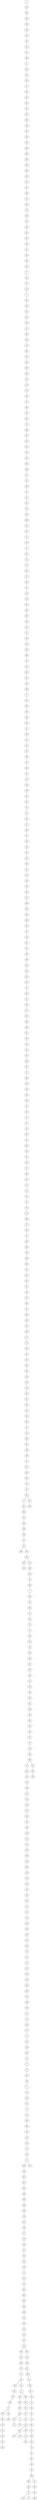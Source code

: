 strict graph G {
1;
418;
234;
198;
166;
320;
392;
89;
216;
151;
490;
6;
130;
153;
229;
41;
406;
197;
381;
36;
219;
285;
126;
207;
248;
250;
498;
280;
359;
385;
390;
319;
147;
60;
489;
145;
258;
175;
259;
223;
200;
391;
301;
213;
61;
434;
356;
222;
17;
315;
127;
154;
3;
86;
479;
241;
210;
206;
19;
295;
478;
276;
463;
203;
194;
333;
204;
273;
146;
118;
230;
85;
465;
265;
450;
78;
408;
137;
433;
260;
245;
419;
294;
449;
75;
63;
180;
28;
91;
253;
120;
149;
466;
274;
257;
24;
140;
12;
337;
173;
172;
455;
317;
432;
26;
128;
410;
487;
462;
238;
330;
329;
52;
249;
379;
162;
469;
35;
195;
307;
377;
103;
389;
21;
313;
393;
443;
460;
430;
81;
136;
121;
38;
214;
398;
58;
286;
90;
378;
354;
396;
59;
312;
34;
79;
261;
117;
464;
93;
105;
102;
167;
373;
244;
62;
416;
326;
283;
88;
271;
299;
289;
264;
480;
407;
33;
138;
497;
221;
109;
296;
339;
225;
405;
159;
87;
435;
39;
383;
171;
314;
208;
363;
327;
306;
445;
142;
267;
459;
107;
72;
384;
148;
239;
236;
338;
20;
125;
37;
51;
48;
192;
65;
362;
243;
461;
156;
32;
293;
217;
112;
321;
252;
67;
470;
119;
366;
477;
202;
42;
268;
448;
108;
388;
440;
113;
334;
281;
68;
305;
232;
395;
97;
346;
181;
155;
488;
177;
176;
205;
64;
372;
287;
439;
318;
413;
170;
191;
227;
300;
233;
196;
401;
16;
116;
493;
80;
190;
189;
44;
311;
495;
240;
174;
50;
263;
77;
387;
382;
475;
340;
456;
290;
15;
83;
496;
444;
302;
292;
352;
412;
485;
473;
46;
368;
7;
454;
25;
453;
47;
441;
76;
73;
376;
123;
49;
224;
403;
351;
397;
106;
211;
150;
184;
231;
431;
266;
467;
438;
185;
341;
471;
56;
114;
484;
486;
29;
343;
143;
335;
168;
101;
323;
160;
179;
242;
96;
458;
226;
235;
251;
291;
446;
492;
400;
183;
158;
474;
99;
94;
483;
115;
411;
84;
284;
165;
349;
357;
424;
133;
437;
95;
122;
278;
332;
394;
386;
141;
199;
164;
371;
18;
246;
277;
0;
427;
186;
365;
22;
2;
27;
367;
98;
5;
54;
163;
421;
9;
69;
188;
494;
201;
254;
420;
31;
255;
10;
288;
104;
297;
481;
442;
269;
399;
499;
309;
218;
247;
358;
57;
374;
134;
417;
344;
182;
279;
14;
212;
45;
482;
402;
425;
262;
348;
275;
422;
415;
429;
55;
370;
303;
353;
360;
215;
13;
66;
345;
228;
270;
336;
11;
369;
423;
310;
110;
144;
43;
193;
100;
436;
131;
8;
426;
328;
347;
304;
472;
23;
4;
375;
468;
409;
324;
187;
220;
132;
491;
40;
135;
139;
178;
256;
282;
325;
350;
331;
380;
92;
308;
237;
414;
111;
342;
161;
272;
361;
157;
404;
322;
70;
82;
451;
316;
30;
209;
298;
428;
74;
124;
71;
53;
364;
447;
169;
452;
152;
129;
355;
457;
476;
344 -- 182;
254 -- 420;
444 -- 302;
379 -- 162;
263 -- 77;
284 -- 165;
346 -- 181;
240 -- 174;
32 -- 293;
342 -- 161;
159 -- 87;
129 -- 355;
494 -- 201;
304 -- 4;
447 -- 169;
353 -- 360;
422 -- 415;
55 -- 370;
446 -- 492;
332 -- 394;
92 -- 308;
31 -- 255;
104 -- 297;
219 -- 285;
67 -- 470;
21 -- 313;
97 -- 346;
24 -- 140;
153 -- 229;
410 -- 487;
113 -- 334;
69 -- 188;
491 -- 40;
449 -- 75;
488 -- 177;
382 -- 475;
209 -- 53;
430 -- 81;
491 -- 135;
413 -- 170;
286 -- 90;
480 -- 407;
57 -- 374;
486 -- 29;
330 -- 329;
458 -- 226;
484 -- 486;
279 -- 14;
243 -- 461;
211 -- 150;
133 -- 437;
415 -- 429;
257 -- 24;
265 -- 450;
38 -- 214;
406 -- 197;
280 -- 359;
61 -- 434;
176 -- 205;
445 -- 142;
130 -- 153;
385 -- 390;
120 -- 149;
52 -- 249;
225 -- 405;
226 -- 235;
2 -- 27;
324 -- 187;
308 -- 237;
386 -- 141;
223 -- 200;
373 -- 244;
327 -- 306;
397 -- 106;
82 -- 451;
479 -- 241;
180 -- 28;
132 -- 139;
370 -- 303;
495 -- 240;
457 -- 476;
261 -- 117;
187 -- 220;
303 -- 353;
103 -- 389;
274 -- 257;
13 -- 66;
90 -- 378;
93 -- 105;
91 -- 253;
200 -- 391;
59 -- 312;
46 -- 368;
37 -- 51;
158 -- 474;
246 -- 277;
441 -- 76;
432 -- 26;
213 -- 61;
374 -- 134;
315 -- 127;
199 -- 164;
277 -- 0;
478 -- 276;
339 -- 225;
242 -- 96;
391 -- 301;
297 -- 481;
270 -- 336;
486 -- 152;
401 -- 16;
65 -- 362;
389 -- 21;
27 -- 367;
41 -- 406;
302 -- 412;
195 -- 307;
357 -- 424;
98 -- 5;
421 -- 9;
247 -- 358;
66 -- 131;
188 -- 494;
336 -- 11;
48 -- 192;
28 -- 91;
170 -- 191;
499 -- 309;
335 -- 168;
438 -- 185;
363 -- 327;
473 -- 46;
229 -- 41;
455 -- 317;
18 -- 246;
189 -- 44;
467 -- 438;
51 -- 48;
147 -- 60;
96 -- 458;
426 -- 328;
237 -- 414;
70 -- 82;
77 -- 387;
290 -- 15;
209 -- 298;
94 -- 483;
320 -- 392;
87 -- 435;
266 -- 467;
203 -- 194;
227 -- 300;
108 -- 388;
12 -- 337;
354 -- 396;
267 -- 459;
453 -- 47;
218 -- 247;
275 -- 422;
371 -- 18;
416 -- 326;
338 -- 20;
454 -- 25;
333 -- 204;
293 -- 217;
74 -- 71;
228 -- 270;
15 -- 83;
414 -- 111;
442 -- 269;
407 -- 33;
369 -- 423;
134 -- 417;
114 -- 484;
425 -- 262;
231 -- 431;
282 -- 325;
127 -- 154;
269 -- 399;
171 -- 314;
78 -- 408;
298 -- 428;
232 -- 395;
272 -- 361;
471 -- 56;
428 -- 74;
292 -- 352;
100 -- 436;
83 -- 496;
319 -- 147;
99 -- 94;
309 -- 218;
404 -- 322;
305 -- 232;
477 -- 202;
398 -- 58;
239 -- 236;
493 -- 80;
178 -- 256;
74 -- 124;
365 -- 22;
461 -- 156;
310 -- 110;
487 -- 462;
150 -- 184;
288 -- 104;
311 -- 495;
75 -- 63;
7 -- 454;
138 -- 497;
162 -- 469;
351 -- 397;
89 -- 216;
86 -- 479;
251 -- 291;
182 -- 279;
370 -- 282;
390 -- 319;
451 -- 316;
417 -- 344;
258 -- 175;
490 -- 6;
144 -- 43;
440 -- 113;
160 -- 179;
230 -- 85;
348 -- 275;
43 -- 193;
220 -- 132;
434 -- 356;
241 -- 210;
202 -- 42;
156 -- 32;
201 -- 254;
210 -- 206;
372 -- 287;
402 -- 425;
60 -- 489;
161 -- 272;
325 -- 350;
359 -- 385;
233 -- 196;
249 -- 379;
236 -- 338;
145 -- 258;
17 -- 315;
126 -- 207;
117 -- 464;
264 -- 480;
450 -- 78;
196 -- 401;
207 -- 248;
295 -- 478;
250 -- 498;
125 -- 37;
368 -- 7;
205 -- 64;
483 -- 115;
29 -- 343;
356 -- 222;
448 -- 108;
255 -- 10;
143 -- 335;
489 -- 145;
174 -- 50;
383 -- 171;
152 -- 129;
208 -- 363;
167 -- 373;
304 -- 472;
253 -- 120;
443 -- 460;
119 -- 366;
88 -- 271;
62 -- 416;
184 -- 231;
278 -- 332;
381 -- 36;
222 -- 17;
317 -- 432;
128 -- 410;
194 -- 333;
175 -- 259;
22 -- 2;
132 -- 491;
439 -- 318;
215 -- 13;
198 -- 166;
464 -- 93;
475 -- 340;
146 -- 118;
329 -- 52;
273 -- 146;
154 -- 3;
10 -- 452;
403 -- 351;
481 -- 442;
260 -- 245;
427 -- 186;
110 -- 144;
462 -- 238;
179 -- 242;
54 -- 163;
259 -- 223;
396 -- 59;
25 -- 453;
234 -- 198;
411 -- 84;
34 -- 79;
306 -- 445;
276 -- 463;
42 -- 268;
36 -- 219;
271 -- 299;
45 -- 482;
6 -- 130;
294 -- 449;
341 -- 471;
472 -- 23;
465 -- 265;
466 -- 274;
400 -- 183;
212 -- 45;
185 -- 341;
378 -- 354;
168 -- 101;
58 -- 286;
252 -- 67;
412 -- 485;
3 -- 86;
347 -- 304;
281 -- 68;
424 -- 133;
384 -- 148;
190 -- 189;
8 -- 426;
377 -- 103;
1 -- 418;
157 -- 404;
56 -- 114;
204 -- 273;
116 -- 493;
131 -- 8;
470 -- 119;
109 -- 296;
33 -- 138;
106 -- 211;
112 -- 321;
318 -- 413;
73 -- 376;
118 -- 230;
26 -- 128;
307 -- 377;
115 -- 411;
349 -- 357;
186 -- 365;
181 -- 155;
323 -- 160;
367 -- 98;
72 -- 384;
316 -- 30;
409 -- 324;
121 -- 38;
299 -- 289;
456 -- 290;
263 -- 457;
387 -- 382;
5 -- 54;
4 -- 375;
431 -- 266;
101 -- 323;
468 -- 409;
84 -- 284;
136 -- 121;
405 -- 159;
340 -- 456;
140 -- 12;
76 -- 73;
10 -- 288;
164 -- 371;
14 -- 212;
81 -- 136;
122 -- 278;
68 -- 305;
80 -- 190;
296 -- 339;
191 -- 227;
102 -- 167;
291 -- 446;
262 -- 348;
460 -- 430;
423 -- 310;
44 -- 311;
343 -- 143;
492 -- 400;
474 -- 99;
221 -- 109;
314 -- 208;
345 -- 228;
360 -- 215;
289 -- 264;
217 -- 112;
485 -- 473;
328 -- 347;
394 -- 386;
0 -- 427;
408 -- 137;
95 -- 122;
366 -- 477;
19 -- 295;
137 -- 433;
63 -- 180;
149 -- 466;
39 -- 383;
235 -- 251;
429 -- 55;
463 -- 203;
244 -- 62;
83 -- 444;
183 -- 158;
362 -- 243;
459 -- 107;
331 -- 380;
301 -- 213;
107 -- 72;
105 -- 102;
8 -- 468;
469 -- 35;
418 -- 234;
139 -- 178;
30 -- 209;
497 -- 221;
300 -- 233;
151 -- 490;
173 -- 172;
172 -- 455;
111 -- 342;
85 -- 465;
399 -- 499;
11 -- 369;
192 -- 65;
177 -- 176;
287 -- 439;
49 -- 224;
165 -- 349;
498 -- 280;
376 -- 123;
482 -- 402;
419 -- 294;
395 -- 97;
350 -- 331;
216 -- 151;
16 -- 116;
155 -- 488;
123 -- 49;
214 -- 398;
313 -- 393;
9 -- 69;
420 -- 31;
79 -- 261;
268 -- 448;
47 -- 441;
312 -- 34;
224 -- 403;
20 -- 125;
142 -- 267;
393 -- 443;
358 -- 57;
66 -- 345;
322 -- 70;
197 -- 381;
435 -- 39;
35 -- 195;
326 -- 283;
437 -- 95;
206 -- 19;
302 -- 292;
380 -- 92;
361 -- 157;
141 -- 199;
337 -- 173;
163 -- 421;
433 -- 260;
321 -- 252;
285 -- 126;
334 -- 281;
50 -- 263;
11 -- 100;
53 -- 364;
245 -- 419;
364 -- 447;
392 -- 89;
283 -- 88;
64 -- 372;
238 -- 330;
248 -- 250;
148 -- 239;
388 -- 440;
166 -- 320;
}

